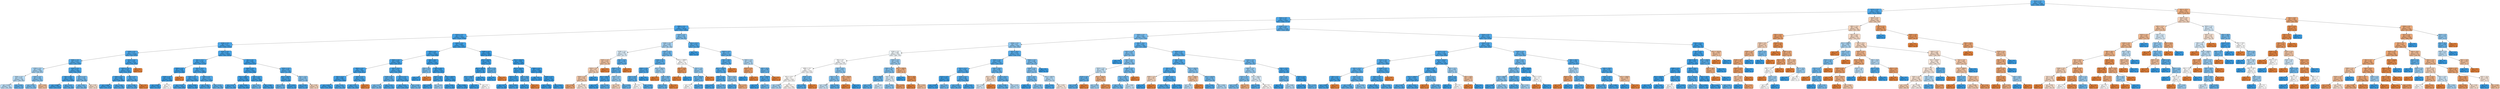 digraph Tree {
node [shape=box, style="filled, rounded", color="black", fontname=helvetica] ;
edge [fontname=helvetica] ;
0 [label="X[12] <= 0.5\ngini = 0.193\nsamples = 54388\nvalue = [5892, 48496]", fillcolor="#51a9e8"] ;
1 [label="X[73] <= 0.5\ngini = 0.165\nsamples = 52877\nvalue = [4783, 48094]", fillcolor="#4da7e8"] ;
0 -> 1 [labeldistance=2.5, labelangle=45, headlabel="True"] ;
2 [label="X[41] <= 0.5\ngini = 0.151\nsamples = 52057\nvalue = [4281, 47776]", fillcolor="#4ba6e7"] ;
1 -> 2 ;
3 [label="X[85] <= 0.5\ngini = 0.114\nsamples = 40348\nvalue = [2457, 37891]", fillcolor="#46a3e7"] ;
2 -> 3 ;
4 [label="X[10] <= 0.5\ngini = 0.111\nsamples = 39954\nvalue = [2358, 37596]", fillcolor="#45a3e7"] ;
3 -> 4 ;
5 [label="X[39] <= 0.5\ngini = 0.13\nsamples = 27257\nvalue = [1902, 25355]", fillcolor="#48a4e7"] ;
4 -> 5 ;
6 [label="X[38] <= 0.5\ngini = 0.172\nsamples = 10308\nvalue = [977, 9331]", fillcolor="#4ea7e8"] ;
5 -> 6 ;
7 [label="X[40] <= 0.5\ngini = 0.213\nsamples = 6143\nvalue = [745, 5398]", fillcolor="#54abe9"] ;
6 -> 7 ;
8 [label="X[30] <= 0.5\ngini = 0.458\nsamples = 1082\nvalue = [385, 697]", fillcolor="#a6d3f3"] ;
7 -> 8 ;
9 [label="X[44] <= 0.5\ngini = 0.475\nsamples = 789\nvalue = [306, 483]", fillcolor="#b6dbf5"] ;
8 -> 9 ;
10 [label="gini = 0.478\nsamples = 761\nvalue = [301, 460]", fillcolor="#bbddf6"] ;
9 -> 10 ;
11 [label="gini = 0.293\nsamples = 28\nvalue = [5, 23]", fillcolor="#64b2eb"] ;
9 -> 11 ;
12 [label="X[54] <= 0.5\ngini = 0.394\nsamples = 293\nvalue = [79, 214]", fillcolor="#82c1ef"] ;
8 -> 12 ;
13 [label="gini = 0.378\nsamples = 281\nvalue = [71, 210]", fillcolor="#7cbeee"] ;
12 -> 13 ;
14 [label="gini = 0.444\nsamples = 12\nvalue = [8, 4]", fillcolor="#f2c09c"] ;
12 -> 14 ;
15 [label="X[43] <= 0.5\ngini = 0.132\nsamples = 5061\nvalue = [360, 4701]", fillcolor="#48a5e7"] ;
7 -> 15 ;
16 [label="X[0] <= 44.5\ngini = 0.109\nsamples = 4669\nvalue = [270, 4399]", fillcolor="#45a3e7"] ;
15 -> 16 ;
17 [label="gini = 0.098\nsamples = 4334\nvalue = [224, 4110]", fillcolor="#44a2e6"] ;
16 -> 17 ;
18 [label="gini = 0.237\nsamples = 335\nvalue = [46, 289]", fillcolor="#59ade9"] ;
16 -> 18 ;
19 [label="X[47] <= 0.5\ngini = 0.354\nsamples = 392\nvalue = [90, 302]", fillcolor="#74baed"] ;
15 -> 19 ;
20 [label="gini = 0.34\nsamples = 378\nvalue = [82, 296]", fillcolor="#70b8ec"] ;
19 -> 20 ;
21 [label="gini = 0.49\nsamples = 14\nvalue = [8, 6]", fillcolor="#f8e0ce"] ;
19 -> 21 ;
22 [label="X[71] <= 0.5\ngini = 0.105\nsamples = 4165\nvalue = [232, 3933]", fillcolor="#45a3e7"] ;
6 -> 22 ;
23 [label="X[47] <= 0.5\ngini = 0.104\nsamples = 4163\nvalue = [230, 3933]", fillcolor="#45a3e7"] ;
22 -> 23 ;
24 [label="X[82] <= 0.5\ngini = 0.096\nsamples = 3862\nvalue = [196, 3666]", fillcolor="#44a2e6"] ;
23 -> 24 ;
25 [label="gini = 0.084\nsamples = 3274\nvalue = [143, 3131]", fillcolor="#42a1e6"] ;
24 -> 25 ;
26 [label="gini = 0.164\nsamples = 588\nvalue = [53, 535]", fillcolor="#4da7e8"] ;
24 -> 26 ;
27 [label="X[8] <= 0.5\ngini = 0.2\nsamples = 301\nvalue = [34, 267]", fillcolor="#52a9e8"] ;
23 -> 27 ;
28 [label="gini = 0.186\nsamples = 298\nvalue = [31, 267]", fillcolor="#50a8e8"] ;
27 -> 28 ;
29 [label="gini = 0.0\nsamples = 3\nvalue = [3, 0]", fillcolor="#e58139"] ;
27 -> 29 ;
30 [label="gini = 0.0\nsamples = 2\nvalue = [2, 0]", fillcolor="#e58139"] ;
22 -> 30 ;
31 [label="X[35] <= 0.5\ngini = 0.103\nsamples = 16949\nvalue = [925, 16024]", fillcolor="#44a3e7"] ;
5 -> 31 ;
32 [label="X[2] <= 17.5\ngini = 0.118\nsamples = 12537\nvalue = [787, 11750]", fillcolor="#46a4e7"] ;
31 -> 32 ;
33 [label="X[24] <= 0.5\ngini = 0.038\nsamples = 875\nvalue = [17, 858]", fillcolor="#3d9fe6"] ;
32 -> 33 ;
34 [label="X[59] <= 0.5\ngini = 0.036\nsamples = 874\nvalue = [16, 858]", fillcolor="#3d9fe5"] ;
33 -> 34 ;
35 [label="gini = 0.034\nsamples = 872\nvalue = [15, 857]", fillcolor="#3c9fe5"] ;
34 -> 35 ;
36 [label="gini = 0.5\nsamples = 2\nvalue = [1, 1]", fillcolor="#ffffff"] ;
34 -> 36 ;
37 [label="gini = 0.0\nsamples = 1\nvalue = [1, 0]", fillcolor="#e58139"] ;
33 -> 37 ;
38 [label="X[2] <= 32.5\ngini = 0.123\nsamples = 11662\nvalue = [770, 10892]", fillcolor="#47a4e7"] ;
32 -> 38 ;
39 [label="X[56] <= 0.5\ngini = 0.116\nsamples = 10387\nvalue = [645, 9742]", fillcolor="#46a3e7"] ;
38 -> 39 ;
40 [label="gini = 0.119\nsamples = 10032\nvalue = [640, 9392]", fillcolor="#46a4e7"] ;
39 -> 40 ;
41 [label="gini = 0.028\nsamples = 355\nvalue = [5, 350]", fillcolor="#3c9ee5"] ;
39 -> 41 ;
42 [label="X[46] <= 0.5\ngini = 0.177\nsamples = 1275\nvalue = [125, 1150]", fillcolor="#4fa8e8"] ;
38 -> 42 ;
43 [label="gini = 0.144\nsamples = 989\nvalue = [77, 912]", fillcolor="#4aa5e7"] ;
42 -> 43 ;
44 [label="gini = 0.279\nsamples = 286\nvalue = [48, 238]", fillcolor="#61b1ea"] ;
42 -> 44 ;
45 [label="X[1] <= 4.5\ngini = 0.061\nsamples = 4412\nvalue = [138, 4274]", fillcolor="#3fa0e6"] ;
31 -> 45 ;
46 [label="X[65] <= 0.5\ngini = 0.057\nsamples = 4294\nvalue = [126, 4168]", fillcolor="#3fa0e6"] ;
45 -> 46 ;
47 [label="X[3] <= 2001.5\ngini = 0.048\nsamples = 3346\nvalue = [83, 3263]", fillcolor="#3e9fe6"] ;
46 -> 47 ;
48 [label="gini = 0.131\nsamples = 213\nvalue = [15, 198]", fillcolor="#48a4e7"] ;
47 -> 48 ;
49 [label="gini = 0.042\nsamples = 3133\nvalue = [68, 3065]", fillcolor="#3d9fe6"] ;
47 -> 49 ;
50 [label="X[0] <= 17.5\ngini = 0.087\nsamples = 948\nvalue = [43, 905]", fillcolor="#42a2e6"] ;
46 -> 50 ;
51 [label="gini = 0.32\nsamples = 15\nvalue = [3, 12]", fillcolor="#6ab6ec"] ;
50 -> 51 ;
52 [label="gini = 0.082\nsamples = 933\nvalue = [40, 893]", fillcolor="#42a1e6"] ;
50 -> 52 ;
53 [label="X[52] <= 0.5\ngini = 0.183\nsamples = 118\nvalue = [12, 106]", fillcolor="#4fa8e8"] ;
45 -> 53 ;
54 [label="X[3] <= 2007.5\ngini = 0.102\nsamples = 93\nvalue = [5, 88]", fillcolor="#44a3e6"] ;
53 -> 54 ;
55 [label="gini = 0.291\nsamples = 17\nvalue = [3, 14]", fillcolor="#63b2eb"] ;
54 -> 55 ;
56 [label="gini = 0.051\nsamples = 76\nvalue = [2, 74]", fillcolor="#3ea0e6"] ;
54 -> 56 ;
57 [label="X[2] <= 32.5\ngini = 0.403\nsamples = 25\nvalue = [7, 18]", fillcolor="#86c3ef"] ;
53 -> 57 ;
58 [label="gini = 0.124\nsamples = 15\nvalue = [1, 14]", fillcolor="#47a4e7"] ;
57 -> 58 ;
59 [label="gini = 0.48\nsamples = 10\nvalue = [6, 4]", fillcolor="#f6d5bd"] ;
57 -> 59 ;
60 [label="X[44] <= 0.5\ngini = 0.069\nsamples = 12697\nvalue = [456, 12241]", fillcolor="#40a1e6"] ;
4 -> 60 ;
61 [label="X[56] <= 0.5\ngini = 0.085\nsamples = 10036\nvalue = [448, 9588]", fillcolor="#42a2e6"] ;
60 -> 61 ;
62 [label="X[65] <= 0.5\ngini = 0.097\nsamples = 8507\nvalue = [435, 8072]", fillcolor="#44a2e6"] ;
61 -> 62 ;
63 [label="X[63] <= 0.5\ngini = 0.08\nsamples = 5857\nvalue = [246, 5611]", fillcolor="#42a1e6"] ;
62 -> 63 ;
64 [label="X[0] <= 51.5\ngini = 0.066\nsamples = 4417\nvalue = [151, 4266]", fillcolor="#40a0e6"] ;
63 -> 64 ;
65 [label="gini = 0.057\nsamples = 4052\nvalue = [120, 3932]", fillcolor="#3fa0e6"] ;
64 -> 65 ;
66 [label="gini = 0.155\nsamples = 365\nvalue = [31, 334]", fillcolor="#4ba6e7"] ;
64 -> 66 ;
67 [label="X[50] <= 0.5\ngini = 0.123\nsamples = 1440\nvalue = [95, 1345]", fillcolor="#47a4e7"] ;
63 -> 67 ;
68 [label="gini = 0.12\nsamples = 1437\nvalue = [92, 1345]", fillcolor="#47a4e7"] ;
67 -> 68 ;
69 [label="gini = 0.0\nsamples = 3\nvalue = [3, 0]", fillcolor="#e58139"] ;
67 -> 69 ;
70 [label="X[0] <= 32.5\ngini = 0.132\nsamples = 2650\nvalue = [189, 2461]", fillcolor="#48a5e7"] ;
62 -> 70 ;
71 [label="X[39] <= 0.5\ngini = 0.245\nsamples = 259\nvalue = [37, 222]", fillcolor="#5aade9"] ;
70 -> 71 ;
72 [label="gini = 0.37\nsamples = 106\nvalue = [26, 80]", fillcolor="#79bded"] ;
71 -> 72 ;
73 [label="gini = 0.133\nsamples = 153\nvalue = [11, 142]", fillcolor="#48a5e7"] ;
71 -> 73 ;
74 [label="X[47] <= 0.5\ngini = 0.119\nsamples = 2391\nvalue = [152, 2239]", fillcolor="#46a4e7"] ;
70 -> 74 ;
75 [label="gini = 0.113\nsamples = 2333\nvalue = [140, 2193]", fillcolor="#46a3e7"] ;
74 -> 75 ;
76 [label="gini = 0.328\nsamples = 58\nvalue = [12, 46]", fillcolor="#6db7ec"] ;
74 -> 76 ;
77 [label="X[0] <= 16.5\ngini = 0.017\nsamples = 1529\nvalue = [13, 1516]", fillcolor="#3b9ee5"] ;
61 -> 77 ;
78 [label="X[0] <= 8.0\ngini = 0.375\nsamples = 4\nvalue = [1, 3]", fillcolor="#7bbeee"] ;
77 -> 78 ;
79 [label="gini = 0.0\nsamples = 3\nvalue = [0, 3]", fillcolor="#399de5"] ;
78 -> 79 ;
80 [label="gini = 0.0\nsamples = 1\nvalue = [1, 0]", fillcolor="#e58139"] ;
78 -> 80 ;
81 [label="X[0] <= 29.5\ngini = 0.016\nsamples = 1525\nvalue = [12, 1513]", fillcolor="#3b9ee5"] ;
77 -> 81 ;
82 [label="X[63] <= 0.5\ngini = 0.094\nsamples = 81\nvalue = [4, 77]", fillcolor="#43a2e6"] ;
81 -> 82 ;
83 [label="gini = 0.052\nsamples = 75\nvalue = [2, 73]", fillcolor="#3ea0e6"] ;
82 -> 83 ;
84 [label="gini = 0.444\nsamples = 6\nvalue = [2, 4]", fillcolor="#9ccef2"] ;
82 -> 84 ;
85 [label="X[3] <= 2003.5\ngini = 0.011\nsamples = 1444\nvalue = [8, 1436]", fillcolor="#3a9ee5"] ;
81 -> 85 ;
86 [label="gini = 0.036\nsamples = 163\nvalue = [3, 160]", fillcolor="#3d9fe5"] ;
85 -> 86 ;
87 [label="gini = 0.008\nsamples = 1281\nvalue = [5, 1276]", fillcolor="#3a9de5"] ;
85 -> 87 ;
88 [label="X[40] <= 0.5\ngini = 0.006\nsamples = 2661\nvalue = [8, 2653]", fillcolor="#3a9de5"] ;
60 -> 88 ;
89 [label="X[3] <= 2017.5\ngini = 0.042\nsamples = 93\nvalue = [2, 91]", fillcolor="#3d9fe6"] ;
88 -> 89 ;
90 [label="X[3] <= 2007.0\ngini = 0.023\nsamples = 87\nvalue = [1, 86]", fillcolor="#3b9ee5"] ;
89 -> 90 ;
91 [label="X[3] <= 2005.5\ngini = 0.142\nsamples = 13\nvalue = [1, 12]", fillcolor="#49a5e7"] ;
90 -> 91 ;
92 [label="gini = 0.0\nsamples = 11\nvalue = [0, 11]", fillcolor="#399de5"] ;
91 -> 92 ;
93 [label="gini = 0.5\nsamples = 2\nvalue = [1, 1]", fillcolor="#ffffff"] ;
91 -> 93 ;
94 [label="gini = 0.0\nsamples = 74\nvalue = [0, 74]", fillcolor="#399de5"] ;
90 -> 94 ;
95 [label="X[52] <= 0.5\ngini = 0.278\nsamples = 6\nvalue = [1, 5]", fillcolor="#61b1ea"] ;
89 -> 95 ;
96 [label="gini = 0.0\nsamples = 5\nvalue = [0, 5]", fillcolor="#399de5"] ;
95 -> 96 ;
97 [label="gini = 0.0\nsamples = 1\nvalue = [1, 0]", fillcolor="#e58139"] ;
95 -> 97 ;
98 [label="X[3] <= 2012.5\ngini = 0.005\nsamples = 2568\nvalue = [6, 2562]", fillcolor="#399de5"] ;
88 -> 98 ;
99 [label="X[3] <= 2011.5\ngini = 0.022\nsamples = 182\nvalue = [2, 180]", fillcolor="#3b9ee5"] ;
98 -> 99 ;
100 [label="X[63] <= 0.5\ngini = 0.011\nsamples = 173\nvalue = [1, 172]", fillcolor="#3a9ee5"] ;
99 -> 100 ;
101 [label="gini = 0.0\nsamples = 140\nvalue = [0, 140]", fillcolor="#399de5"] ;
100 -> 101 ;
102 [label="gini = 0.059\nsamples = 33\nvalue = [1, 32]", fillcolor="#3fa0e6"] ;
100 -> 102 ;
103 [label="X[2] <= 32.5\ngini = 0.198\nsamples = 9\nvalue = [1, 8]", fillcolor="#52a9e8"] ;
99 -> 103 ;
104 [label="gini = 0.0\nsamples = 8\nvalue = [0, 8]", fillcolor="#399de5"] ;
103 -> 104 ;
105 [label="gini = 0.0\nsamples = 1\nvalue = [1, 0]", fillcolor="#e58139"] ;
103 -> 105 ;
106 [label="X[65] <= 0.5\ngini = 0.003\nsamples = 2386\nvalue = [4, 2382]", fillcolor="#399de5"] ;
98 -> 106 ;
107 [label="gini = 0.0\nsamples = 1677\nvalue = [0, 1677]", fillcolor="#399de5"] ;
106 -> 107 ;
108 [label="X[54] <= 0.5\ngini = 0.011\nsamples = 709\nvalue = [4, 705]", fillcolor="#3a9ee5"] ;
106 -> 108 ;
109 [label="gini = 0.004\nsamples = 456\nvalue = [1, 455]", fillcolor="#399de5"] ;
108 -> 109 ;
110 [label="gini = 0.023\nsamples = 253\nvalue = [3, 250]", fillcolor="#3b9ee5"] ;
108 -> 110 ;
111 [label="X[39] <= 0.5\ngini = 0.376\nsamples = 394\nvalue = [99, 295]", fillcolor="#7bbeee"] ;
3 -> 111 ;
112 [label="X[40] <= 0.5\ngini = 0.459\nsamples = 227\nvalue = [81, 146]", fillcolor="#a7d3f3"] ;
111 -> 112 ;
113 [label="X[38] <= 0.5\ngini = 0.496\nsamples = 134\nvalue = [61, 73]", fillcolor="#deeffb"] ;
112 -> 113 ;
114 [label="X[47] <= 0.5\ngini = 0.452\nsamples = 81\nvalue = [53, 28]", fillcolor="#f3c4a2"] ;
113 -> 114 ;
115 [label="X[54] <= 0.5\ngini = 0.47\nsamples = 74\nvalue = [46, 28]", fillcolor="#f5ceb2"] ;
114 -> 115 ;
116 [label="X[42] <= 0.5\ngini = 0.461\nsamples = 72\nvalue = [46, 26]", fillcolor="#f4c8a9"] ;
115 -> 116 ;
117 [label="gini = 0.358\nsamples = 30\nvalue = [23, 7]", fillcolor="#eda775"] ;
116 -> 117 ;
118 [label="gini = 0.495\nsamples = 42\nvalue = [23, 19]", fillcolor="#fae9dd"] ;
116 -> 118 ;
119 [label="gini = 0.0\nsamples = 2\nvalue = [0, 2]", fillcolor="#399de5"] ;
115 -> 119 ;
120 [label="gini = 0.0\nsamples = 7\nvalue = [7, 0]", fillcolor="#e58139"] ;
114 -> 120 ;
121 [label="X[0] <= 72.5\ngini = 0.256\nsamples = 53\nvalue = [8, 45]", fillcolor="#5caeea"] ;
113 -> 121 ;
122 [label="X[65] <= 0.5\ngini = 0.233\nsamples = 52\nvalue = [7, 45]", fillcolor="#58ace9"] ;
121 -> 122 ;
123 [label="X[3] <= 2013.5\ngini = 0.105\nsamples = 36\nvalue = [2, 34]", fillcolor="#45a3e7"] ;
122 -> 123 ;
124 [label="gini = 0.0\nsamples = 22\nvalue = [0, 22]", fillcolor="#399de5"] ;
123 -> 124 ;
125 [label="gini = 0.245\nsamples = 14\nvalue = [2, 12]", fillcolor="#5aade9"] ;
123 -> 125 ;
126 [label="X[42] <= 0.5\ngini = 0.43\nsamples = 16\nvalue = [5, 11]", fillcolor="#93caf1"] ;
122 -> 126 ;
127 [label="gini = 0.48\nsamples = 5\nvalue = [3, 2]", fillcolor="#f6d5bd"] ;
126 -> 127 ;
128 [label="gini = 0.298\nsamples = 11\nvalue = [2, 9]", fillcolor="#65b3eb"] ;
126 -> 128 ;
129 [label="gini = 0.0\nsamples = 1\nvalue = [1, 0]", fillcolor="#e58139"] ;
121 -> 129 ;
130 [label="X[43] <= 0.5\ngini = 0.338\nsamples = 93\nvalue = [20, 73]", fillcolor="#6fb8ec"] ;
112 -> 130 ;
131 [label="X[46] <= 0.5\ngini = 0.236\nsamples = 73\nvalue = [10, 63]", fillcolor="#58ade9"] ;
130 -> 131 ;
132 [label="X[65] <= 0.5\ngini = 0.158\nsamples = 58\nvalue = [5, 53]", fillcolor="#4ca6e7"] ;
131 -> 132 ;
133 [label="X[0] <= 37.0\ngini = 0.239\nsamples = 36\nvalue = [5, 31]", fillcolor="#59ade9"] ;
132 -> 133 ;
134 [label="gini = 0.5\nsamples = 2\nvalue = [1, 1]", fillcolor="#ffffff"] ;
133 -> 134 ;
135 [label="gini = 0.208\nsamples = 34\nvalue = [4, 30]", fillcolor="#53aae8"] ;
133 -> 135 ;
136 [label="gini = 0.0\nsamples = 22\nvalue = [0, 22]", fillcolor="#399de5"] ;
132 -> 136 ;
137 [label="X[3] <= 2003.5\ngini = 0.444\nsamples = 15\nvalue = [5, 10]", fillcolor="#9ccef2"] ;
131 -> 137 ;
138 [label="gini = 0.0\nsamples = 2\nvalue = [2, 0]", fillcolor="#e58139"] ;
137 -> 138 ;
139 [label="X[0] <= 48.0\ngini = 0.355\nsamples = 13\nvalue = [3, 10]", fillcolor="#74baed"] ;
137 -> 139 ;
140 [label="gini = 0.278\nsamples = 12\nvalue = [2, 10]", fillcolor="#61b1ea"] ;
139 -> 140 ;
141 [label="gini = 0.0\nsamples = 1\nvalue = [1, 0]", fillcolor="#e58139"] ;
139 -> 141 ;
142 [label="X[3] <= 2008.0\ngini = 0.5\nsamples = 20\nvalue = [10, 10]", fillcolor="#ffffff"] ;
130 -> 142 ;
143 [label="X[2] <= 32.5\ngini = 0.245\nsamples = 7\nvalue = [6, 1]", fillcolor="#e9965a"] ;
142 -> 143 ;
144 [label="gini = 0.0\nsamples = 6\nvalue = [6, 0]", fillcolor="#e58139"] ;
143 -> 144 ;
145 [label="gini = 0.0\nsamples = 1\nvalue = [0, 1]", fillcolor="#399de5"] ;
143 -> 145 ;
146 [label="X[1] <= 3.0\ngini = 0.426\nsamples = 13\nvalue = [4, 9]", fillcolor="#91c9f1"] ;
142 -> 146 ;
147 [label="X[3] <= 2011.0\ngini = 0.298\nsamples = 11\nvalue = [2, 9]", fillcolor="#65b3eb"] ;
146 -> 147 ;
148 [label="gini = 0.5\nsamples = 2\nvalue = [1, 1]", fillcolor="#ffffff"] ;
147 -> 148 ;
149 [label="gini = 0.198\nsamples = 9\nvalue = [1, 8]", fillcolor="#52a9e8"] ;
147 -> 149 ;
150 [label="gini = 0.0\nsamples = 2\nvalue = [2, 0]", fillcolor="#e58139"] ;
146 -> 150 ;
151 [label="X[2] <= 27.5\ngini = 0.192\nsamples = 167\nvalue = [18, 149]", fillcolor="#51a9e8"] ;
111 -> 151 ;
152 [label="gini = 0.0\nsamples = 55\nvalue = [0, 55]", fillcolor="#399de5"] ;
151 -> 152 ;
153 [label="X[63] <= 0.5\ngini = 0.27\nsamples = 112\nvalue = [18, 94]", fillcolor="#5fb0ea"] ;
151 -> 153 ;
154 [label="X[0] <= 78.0\ngini = 0.219\nsamples = 96\nvalue = [12, 84]", fillcolor="#55abe9"] ;
153 -> 154 ;
155 [label="X[3] <= 2016.5\ngini = 0.205\nsamples = 95\nvalue = [11, 84]", fillcolor="#53aae8"] ;
154 -> 155 ;
156 [label="X[65] <= 0.5\ngini = 0.158\nsamples = 81\nvalue = [7, 74]", fillcolor="#4ca6e7"] ;
155 -> 156 ;
157 [label="gini = 0.071\nsamples = 54\nvalue = [2, 52]", fillcolor="#41a1e6"] ;
156 -> 157 ;
158 [label="gini = 0.302\nsamples = 27\nvalue = [5, 22]", fillcolor="#66b3eb"] ;
156 -> 158 ;
159 [label="X[0] <= 52.0\ngini = 0.408\nsamples = 14\nvalue = [4, 10]", fillcolor="#88c4ef"] ;
155 -> 159 ;
160 [label="gini = 0.18\nsamples = 10\nvalue = [1, 9]", fillcolor="#4fa8e8"] ;
159 -> 160 ;
161 [label="gini = 0.375\nsamples = 4\nvalue = [3, 1]", fillcolor="#eeab7b"] ;
159 -> 161 ;
162 [label="gini = 0.0\nsamples = 1\nvalue = [1, 0]", fillcolor="#e58139"] ;
154 -> 162 ;
163 [label="X[42] <= 0.5\ngini = 0.469\nsamples = 16\nvalue = [6, 10]", fillcolor="#b0d8f5"] ;
153 -> 163 ;
164 [label="X[52] <= 0.5\ngini = 0.32\nsamples = 5\nvalue = [4, 1]", fillcolor="#eca06a"] ;
163 -> 164 ;
165 [label="gini = 0.0\nsamples = 1\nvalue = [0, 1]", fillcolor="#399de5"] ;
164 -> 165 ;
166 [label="gini = 0.0\nsamples = 4\nvalue = [4, 0]", fillcolor="#e58139"] ;
164 -> 166 ;
167 [label="X[0] <= 62.5\ngini = 0.298\nsamples = 11\nvalue = [2, 9]", fillcolor="#65b3eb"] ;
163 -> 167 ;
168 [label="X[3] <= 2009.5\ngini = 0.18\nsamples = 10\nvalue = [1, 9]", fillcolor="#4fa8e8"] ;
167 -> 168 ;
169 [label="gini = 0.0\nsamples = 5\nvalue = [0, 5]", fillcolor="#399de5"] ;
168 -> 169 ;
170 [label="gini = 0.32\nsamples = 5\nvalue = [1, 4]", fillcolor="#6ab6ec"] ;
168 -> 170 ;
171 [label="gini = 0.0\nsamples = 1\nvalue = [1, 0]", fillcolor="#e58139"] ;
167 -> 171 ;
172 [label="X[39] <= 0.5\ngini = 0.263\nsamples = 11709\nvalue = [1824, 9885]", fillcolor="#5eafea"] ;
2 -> 172 ;
173 [label="X[40] <= 0.5\ngini = 0.361\nsamples = 4879\nvalue = [1153, 3726]", fillcolor="#76bbed"] ;
172 -> 173 ;
174 [label="X[38] <= 0.5\ngini = 0.42\nsamples = 2918\nvalue = [876, 2042]", fillcolor="#8ec7f0"] ;
173 -> 174 ;
175 [label="X[30] <= 0.5\ngini = 0.499\nsamples = 1411\nvalue = [682, 729]", fillcolor="#f2f9fd"] ;
174 -> 175 ;
176 [label="X[5] <= 0.5\ngini = 0.5\nsamples = 1330\nvalue = [656, 674]", fillcolor="#fafcfe"] ;
175 -> 176 ;
177 [label="X[80] <= 0.5\ngini = 0.5\nsamples = 1279\nvalue = [641, 638]", fillcolor="#fffefe"] ;
176 -> 177 ;
178 [label="X[2] <= 27.5\ngini = 0.5\nsamples = 1259\nvalue = [637, 622]", fillcolor="#fefcfa"] ;
177 -> 178 ;
179 [label="gini = 0.462\nsamples = 69\nvalue = [25, 44]", fillcolor="#aad5f4"] ;
178 -> 179 ;
180 [label="gini = 0.5\nsamples = 1190\nvalue = [612, 578]", fillcolor="#fef8f4"] ;
178 -> 180 ;
181 [label="X[59] <= 0.5\ngini = 0.32\nsamples = 20\nvalue = [4, 16]", fillcolor="#6ab6ec"] ;
177 -> 181 ;
182 [label="gini = 0.198\nsamples = 18\nvalue = [2, 16]", fillcolor="#52a9e8"] ;
181 -> 182 ;
183 [label="gini = 0.0\nsamples = 2\nvalue = [2, 0]", fillcolor="#e58139"] ;
181 -> 183 ;
184 [label="X[0] <= 63.5\ngini = 0.415\nsamples = 51\nvalue = [15, 36]", fillcolor="#8bc6f0"] ;
176 -> 184 ;
185 [label="X[0] <= 27.5\ngini = 0.38\nsamples = 47\nvalue = [12, 35]", fillcolor="#7dbfee"] ;
184 -> 185 ;
186 [label="gini = 0.488\nsamples = 19\nvalue = [8, 11]", fillcolor="#c9e4f8"] ;
185 -> 186 ;
187 [label="gini = 0.245\nsamples = 28\nvalue = [4, 24]", fillcolor="#5aade9"] ;
185 -> 187 ;
188 [label="X[3] <= 2010.0\ngini = 0.375\nsamples = 4\nvalue = [3, 1]", fillcolor="#eeab7b"] ;
184 -> 188 ;
189 [label="gini = 0.0\nsamples = 3\nvalue = [3, 0]", fillcolor="#e58139"] ;
188 -> 189 ;
190 [label="gini = 0.0\nsamples = 1\nvalue = [0, 1]", fillcolor="#399de5"] ;
188 -> 190 ;
191 [label="X[50] <= 0.5\ngini = 0.436\nsamples = 81\nvalue = [26, 55]", fillcolor="#97cbf1"] ;
175 -> 191 ;
192 [label="X[65] <= 0.5\ngini = 0.382\nsamples = 70\nvalue = [18, 52]", fillcolor="#7ebfee"] ;
191 -> 192 ;
193 [label="X[3] <= 2016.5\ngini = 0.295\nsamples = 50\nvalue = [9, 41]", fillcolor="#64b3eb"] ;
192 -> 193 ;
194 [label="gini = 0.24\nsamples = 43\nvalue = [6, 37]", fillcolor="#59ade9"] ;
193 -> 194 ;
195 [label="gini = 0.49\nsamples = 7\nvalue = [3, 4]", fillcolor="#cee6f8"] ;
193 -> 195 ;
196 [label="X[0] <= 42.5\ngini = 0.495\nsamples = 20\nvalue = [9, 11]", fillcolor="#dbedfa"] ;
192 -> 196 ;
197 [label="gini = 0.408\nsamples = 14\nvalue = [4, 10]", fillcolor="#88c4ef"] ;
196 -> 197 ;
198 [label="gini = 0.278\nsamples = 6\nvalue = [5, 1]", fillcolor="#ea9a61"] ;
196 -> 198 ;
199 [label="X[3] <= 2005.5\ngini = 0.397\nsamples = 11\nvalue = [8, 3]", fillcolor="#efb083"] ;
191 -> 199 ;
200 [label="gini = 0.0\nsamples = 2\nvalue = [0, 2]", fillcolor="#399de5"] ;
199 -> 200 ;
201 [label="X[0] <= 30.0\ngini = 0.198\nsamples = 9\nvalue = [8, 1]", fillcolor="#e89152"] ;
199 -> 201 ;
202 [label="gini = 0.0\nsamples = 6\nvalue = [6, 0]", fillcolor="#e58139"] ;
201 -> 202 ;
203 [label="gini = 0.444\nsamples = 3\nvalue = [2, 1]", fillcolor="#f2c09c"] ;
201 -> 203 ;
204 [label="X[2] <= 32.5\ngini = 0.224\nsamples = 1507\nvalue = [194, 1313]", fillcolor="#56abe9"] ;
174 -> 204 ;
205 [label="X[50] <= 0.5\ngini = 0.205\nsamples = 1359\nvalue = [158, 1201]", fillcolor="#53aae8"] ;
204 -> 205 ;
206 [label="X[2] <= 27.5\ngini = 0.182\nsamples = 1108\nvalue = [112, 996]", fillcolor="#4fa8e8"] ;
205 -> 206 ;
207 [label="X[72] <= 0.5\ngini = 0.033\nsamples = 118\nvalue = [2, 116]", fillcolor="#3c9fe5"] ;
206 -> 207 ;
208 [label="gini = 0.018\nsamples = 113\nvalue = [1, 112]", fillcolor="#3b9ee5"] ;
207 -> 208 ;
209 [label="gini = 0.32\nsamples = 5\nvalue = [1, 4]", fillcolor="#6ab6ec"] ;
207 -> 209 ;
210 [label="X[30] <= 0.5\ngini = 0.198\nsamples = 990\nvalue = [110, 880]", fillcolor="#52a9e8"] ;
206 -> 210 ;
211 [label="gini = 0.225\nsamples = 743\nvalue = [96, 647]", fillcolor="#56ace9"] ;
210 -> 211 ;
212 [label="gini = 0.107\nsamples = 247\nvalue = [14, 233]", fillcolor="#45a3e7"] ;
210 -> 212 ;
213 [label="X[0] <= 19.5\ngini = 0.299\nsamples = 251\nvalue = [46, 205]", fillcolor="#65b3eb"] ;
205 -> 213 ;
214 [label="X[3] <= 2014.0\ngini = 0.486\nsamples = 12\nvalue = [7, 5]", fillcolor="#f8dbc6"] ;
213 -> 214 ;
215 [label="gini = 0.494\nsamples = 9\nvalue = [4, 5]", fillcolor="#d7ebfa"] ;
214 -> 215 ;
216 [label="gini = 0.0\nsamples = 3\nvalue = [3, 0]", fillcolor="#e58139"] ;
214 -> 216 ;
217 [label="X[0] <= 61.5\ngini = 0.273\nsamples = 239\nvalue = [39, 200]", fillcolor="#60b0ea"] ;
213 -> 217 ;
218 [label="gini = 0.248\nsamples = 221\nvalue = [32, 189]", fillcolor="#5baee9"] ;
217 -> 218 ;
219 [label="gini = 0.475\nsamples = 18\nvalue = [7, 11]", fillcolor="#b7dbf6"] ;
217 -> 219 ;
220 [label="X[63] <= 0.5\ngini = 0.368\nsamples = 148\nvalue = [36, 112]", fillcolor="#79bced"] ;
204 -> 220 ;
221 [label="X[64] <= 0.5\ngini = 0.395\nsamples = 133\nvalue = [36, 97]", fillcolor="#82c1ef"] ;
220 -> 221 ;
222 [label="X[0] <= 24.5\ngini = 0.353\nsamples = 96\nvalue = [22, 74]", fillcolor="#74baed"] ;
221 -> 222 ;
223 [label="gini = 0.0\nsamples = 15\nvalue = [0, 15]", fillcolor="#399de5"] ;
222 -> 223 ;
224 [label="gini = 0.396\nsamples = 81\nvalue = [22, 59]", fillcolor="#83c2ef"] ;
222 -> 224 ;
225 [label="X[3] <= 2007.5\ngini = 0.47\nsamples = 37\nvalue = [14, 23]", fillcolor="#b2d9f5"] ;
221 -> 225 ;
226 [label="gini = 0.142\nsamples = 13\nvalue = [1, 12]", fillcolor="#49a5e7"] ;
225 -> 226 ;
227 [label="gini = 0.497\nsamples = 24\nvalue = [13, 11]", fillcolor="#fbece1"] ;
225 -> 227 ;
228 [label="gini = 0.0\nsamples = 15\nvalue = [0, 15]", fillcolor="#399de5"] ;
220 -> 228 ;
229 [label="X[0] <= 35.5\ngini = 0.243\nsamples = 1961\nvalue = [277, 1684]", fillcolor="#5aade9"] ;
173 -> 229 ;
230 [label="X[2] <= 27.5\ngini = 0.367\nsamples = 277\nvalue = [67, 210]", fillcolor="#78bced"] ;
229 -> 230 ;
231 [label="gini = 0.0\nsamples = 22\nvalue = [0, 22]", fillcolor="#399de5"] ;
230 -> 231 ;
232 [label="X[0] <= 21.5\ngini = 0.387\nsamples = 255\nvalue = [67, 188]", fillcolor="#80c0ee"] ;
230 -> 232 ;
233 [label="X[52] <= 0.5\ngini = 0.484\nsamples = 51\nvalue = [21, 30]", fillcolor="#c4e2f7"] ;
232 -> 233 ;
234 [label="X[79] <= 0.5\ngini = 0.285\nsamples = 29\nvalue = [5, 24]", fillcolor="#62b1ea"] ;
233 -> 234 ;
235 [label="gini = 0.245\nsamples = 28\nvalue = [4, 24]", fillcolor="#5aade9"] ;
234 -> 235 ;
236 [label="gini = 0.0\nsamples = 1\nvalue = [1, 0]", fillcolor="#e58139"] ;
234 -> 236 ;
237 [label="X[3] <= 2012.5\ngini = 0.397\nsamples = 22\nvalue = [16, 6]", fillcolor="#efb083"] ;
233 -> 237 ;
238 [label="gini = 0.444\nsamples = 6\nvalue = [2, 4]", fillcolor="#9ccef2"] ;
237 -> 238 ;
239 [label="gini = 0.219\nsamples = 16\nvalue = [14, 2]", fillcolor="#e99355"] ;
237 -> 239 ;
240 [label="X[84] <= 0.5\ngini = 0.349\nsamples = 204\nvalue = [46, 158]", fillcolor="#73baed"] ;
232 -> 240 ;
241 [label="X[3] <= 2017.5\ngini = 0.341\nsamples = 202\nvalue = [44, 158]", fillcolor="#70b8ec"] ;
240 -> 241 ;
242 [label="gini = 0.32\nsamples = 185\nvalue = [37, 148]", fillcolor="#6ab6ec"] ;
241 -> 242 ;
243 [label="gini = 0.484\nsamples = 17\nvalue = [7, 10]", fillcolor="#c4e2f7"] ;
241 -> 243 ;
244 [label="gini = 0.0\nsamples = 2\nvalue = [2, 0]", fillcolor="#e58139"] ;
240 -> 244 ;
245 [label="X[43] <= 0.5\ngini = 0.218\nsamples = 1684\nvalue = [210, 1474]", fillcolor="#55abe9"] ;
229 -> 245 ;
246 [label="X[0] <= 58.5\ngini = 0.191\nsamples = 1381\nvalue = [148, 1233]", fillcolor="#51a9e8"] ;
245 -> 246 ;
247 [label="X[2] <= 4.5\ngini = 0.177\nsamples = 1308\nvalue = [128, 1180]", fillcolor="#4ea8e8"] ;
246 -> 247 ;
248 [label="X[99] <= 0.5\ngini = 0.48\nsamples = 5\nvalue = [3, 2]", fillcolor="#f6d5bd"] ;
247 -> 248 ;
249 [label="gini = 0.0\nsamples = 2\nvalue = [0, 2]", fillcolor="#399de5"] ;
248 -> 249 ;
250 [label="gini = 0.0\nsamples = 3\nvalue = [3, 0]", fillcolor="#e58139"] ;
248 -> 250 ;
251 [label="X[18] <= 0.5\ngini = 0.173\nsamples = 1303\nvalue = [125, 1178]", fillcolor="#4ea7e8"] ;
247 -> 251 ;
252 [label="gini = 0.189\nsamples = 1145\nvalue = [121, 1024]", fillcolor="#50a9e8"] ;
251 -> 252 ;
253 [label="gini = 0.049\nsamples = 158\nvalue = [4, 154]", fillcolor="#3ea0e6"] ;
251 -> 253 ;
254 [label="X[3] <= 2003.5\ngini = 0.398\nsamples = 73\nvalue = [20, 53]", fillcolor="#84c2ef"] ;
246 -> 254 ;
255 [label="X[3] <= 2000.5\ngini = 0.444\nsamples = 9\nvalue = [6, 3]", fillcolor="#f2c09c"] ;
254 -> 255 ;
256 [label="gini = 0.48\nsamples = 5\nvalue = [2, 3]", fillcolor="#bddef6"] ;
255 -> 256 ;
257 [label="gini = 0.0\nsamples = 4\nvalue = [4, 0]", fillcolor="#e58139"] ;
255 -> 257 ;
258 [label="X[3] <= 2014.5\ngini = 0.342\nsamples = 64\nvalue = [14, 50]", fillcolor="#70b8ec"] ;
254 -> 258 ;
259 [label="gini = 0.161\nsamples = 34\nvalue = [3, 31]", fillcolor="#4ca6e8"] ;
258 -> 259 ;
260 [label="gini = 0.464\nsamples = 30\nvalue = [11, 19]", fillcolor="#acd6f4"] ;
258 -> 260 ;
261 [label="X[10] <= 0.5\ngini = 0.326\nsamples = 303\nvalue = [62, 241]", fillcolor="#6cb6ec"] ;
245 -> 261 ;
262 [label="X[65] <= 0.5\ngini = 0.44\nsamples = 165\nvalue = [54, 111]", fillcolor="#99cdf2"] ;
261 -> 262 ;
263 [label="X[55] <= 0.5\ngini = 0.373\nsamples = 101\nvalue = [25, 76]", fillcolor="#7abdee"] ;
262 -> 263 ;
264 [label="gini = 0.351\nsamples = 97\nvalue = [22, 75]", fillcolor="#73baed"] ;
263 -> 264 ;
265 [label="gini = 0.375\nsamples = 4\nvalue = [3, 1]", fillcolor="#eeab7b"] ;
263 -> 265 ;
266 [label="X[3] <= 2001.5\ngini = 0.496\nsamples = 64\nvalue = [29, 35]", fillcolor="#ddeefb"] ;
262 -> 266 ;
267 [label="gini = 0.198\nsamples = 9\nvalue = [1, 8]", fillcolor="#52a9e8"] ;
266 -> 267 ;
268 [label="gini = 0.5\nsamples = 55\nvalue = [28, 27]", fillcolor="#fefaf8"] ;
266 -> 268 ;
269 [label="X[2] <= 27.5\ngini = 0.109\nsamples = 138\nvalue = [8, 130]", fillcolor="#45a3e7"] ;
261 -> 269 ;
270 [label="X[52] <= 0.5\ngini = 0.291\nsamples = 34\nvalue = [6, 28]", fillcolor="#63b2eb"] ;
269 -> 270 ;
271 [label="gini = 0.0\nsamples = 18\nvalue = [0, 18]", fillcolor="#399de5"] ;
270 -> 271 ;
272 [label="gini = 0.469\nsamples = 16\nvalue = [6, 10]", fillcolor="#b0d8f5"] ;
270 -> 272 ;
273 [label="X[50] <= 0.5\ngini = 0.038\nsamples = 104\nvalue = [2, 102]", fillcolor="#3d9fe6"] ;
269 -> 273 ;
274 [label="gini = 0.02\nsamples = 98\nvalue = [1, 97]", fillcolor="#3b9ee5"] ;
273 -> 274 ;
275 [label="gini = 0.278\nsamples = 6\nvalue = [1, 5]", fillcolor="#61b1ea"] ;
273 -> 275 ;
276 [label="X[18] <= 0.5\ngini = 0.177\nsamples = 6830\nvalue = [671, 6159]", fillcolor="#4fa8e8"] ;
172 -> 276 ;
277 [label="X[50] <= 0.5\ngini = 0.189\nsamples = 6092\nvalue = [645, 5447]", fillcolor="#50a9e8"] ;
276 -> 277 ;
278 [label="X[37] <= 0.5\ngini = 0.178\nsamples = 5488\nvalue = [542, 4946]", fillcolor="#4fa8e8"] ;
277 -> 278 ;
279 [label="X[13] <= 0.5\ngini = 0.198\nsamples = 3383\nvalue = [377, 3006]", fillcolor="#52a9e8"] ;
278 -> 279 ;
280 [label="X[2] <= 27.5\ngini = 0.238\nsamples = 1710\nvalue = [236, 1474]", fillcolor="#59ade9"] ;
279 -> 280 ;
281 [label="X[6] <= 0.5\ngini = 0.101\nsamples = 188\nvalue = [10, 178]", fillcolor="#44a3e6"] ;
280 -> 281 ;
282 [label="gini = 0.092\nsamples = 187\nvalue = [9, 178]", fillcolor="#43a2e6"] ;
281 -> 282 ;
283 [label="gini = 0.0\nsamples = 1\nvalue = [1, 0]", fillcolor="#e58139"] ;
281 -> 283 ;
284 [label="X[47] <= 0.5\ngini = 0.253\nsamples = 1522\nvalue = [226, 1296]", fillcolor="#5caeea"] ;
280 -> 284 ;
285 [label="gini = 0.244\nsamples = 1448\nvalue = [206, 1242]", fillcolor="#5aade9"] ;
284 -> 285 ;
286 [label="gini = 0.394\nsamples = 74\nvalue = [20, 54]", fillcolor="#82c1ef"] ;
284 -> 286 ;
287 [label="X[56] <= 0.5\ngini = 0.154\nsamples = 1673\nvalue = [141, 1532]", fillcolor="#4ba6e7"] ;
279 -> 287 ;
288 [label="X[65] <= 0.5\ngini = 0.153\nsamples = 1672\nvalue = [140, 1532]", fillcolor="#4ba6e7"] ;
287 -> 288 ;
289 [label="gini = 0.139\nsamples = 1250\nvalue = [94, 1156]", fillcolor="#49a5e7"] ;
288 -> 289 ;
290 [label="gini = 0.194\nsamples = 422\nvalue = [46, 376]", fillcolor="#51a9e8"] ;
288 -> 290 ;
291 [label="gini = 0.0\nsamples = 1\nvalue = [1, 0]", fillcolor="#e58139"] ;
287 -> 291 ;
292 [label="X[3] <= 2019.5\ngini = 0.144\nsamples = 2105\nvalue = [165, 1940]", fillcolor="#4aa5e7"] ;
278 -> 292 ;
293 [label="X[59] <= 0.5\ngini = 0.141\nsamples = 2090\nvalue = [160, 1930]", fillcolor="#49a5e7"] ;
292 -> 293 ;
294 [label="X[3] <= 2006.5\ngini = 0.135\nsamples = 2024\nvalue = [147, 1877]", fillcolor="#49a5e7"] ;
293 -> 294 ;
295 [label="gini = 0.195\nsamples = 522\nvalue = [57, 465]", fillcolor="#51a9e8"] ;
294 -> 295 ;
296 [label="gini = 0.113\nsamples = 1502\nvalue = [90, 1412]", fillcolor="#46a3e7"] ;
294 -> 296 ;
297 [label="X[2] <= 17.5\ngini = 0.316\nsamples = 66\nvalue = [13, 53]", fillcolor="#6ab5eb"] ;
293 -> 297 ;
298 [label="gini = 0.0\nsamples = 2\nvalue = [2, 0]", fillcolor="#e58139"] ;
297 -> 298 ;
299 [label="gini = 0.285\nsamples = 64\nvalue = [11, 53]", fillcolor="#62b1ea"] ;
297 -> 299 ;
300 [label="X[0] <= 41.5\ngini = 0.444\nsamples = 15\nvalue = [5, 10]", fillcolor="#9ccef2"] ;
292 -> 300 ;
301 [label="X[46] <= 0.5\ngini = 0.198\nsamples = 9\nvalue = [1, 8]", fillcolor="#52a9e8"] ;
300 -> 301 ;
302 [label="gini = 0.0\nsamples = 7\nvalue = [0, 7]", fillcolor="#399de5"] ;
301 -> 302 ;
303 [label="gini = 0.5\nsamples = 2\nvalue = [1, 1]", fillcolor="#ffffff"] ;
301 -> 303 ;
304 [label="X[0] <= 60.0\ngini = 0.444\nsamples = 6\nvalue = [4, 2]", fillcolor="#f2c09c"] ;
300 -> 304 ;
305 [label="gini = 0.0\nsamples = 4\nvalue = [4, 0]", fillcolor="#e58139"] ;
304 -> 305 ;
306 [label="gini = 0.0\nsamples = 2\nvalue = [0, 2]", fillcolor="#399de5"] ;
304 -> 306 ;
307 [label="X[20] <= 0.5\ngini = 0.283\nsamples = 604\nvalue = [103, 501]", fillcolor="#62b1ea"] ;
277 -> 307 ;
308 [label="X[2] <= 32.5\ngini = 0.334\nsamples = 373\nvalue = [79, 294]", fillcolor="#6eb7ec"] ;
307 -> 308 ;
309 [label="X[3] <= 2015.5\ngini = 0.357\nsamples = 336\nvalue = [78, 258]", fillcolor="#75bbed"] ;
308 -> 309 ;
310 [label="X[3] <= 2000.5\ngini = 0.399\nsamples = 229\nvalue = [63, 166]", fillcolor="#84c2ef"] ;
309 -> 310 ;
311 [label="gini = 0.083\nsamples = 23\nvalue = [1, 22]", fillcolor="#42a1e6"] ;
310 -> 311 ;
312 [label="gini = 0.421\nsamples = 206\nvalue = [62, 144]", fillcolor="#8ec7f0"] ;
310 -> 312 ;
313 [label="X[63] <= 0.5\ngini = 0.241\nsamples = 107\nvalue = [15, 92]", fillcolor="#59ade9"] ;
309 -> 313 ;
314 [label="gini = 0.18\nsamples = 90\nvalue = [9, 81]", fillcolor="#4fa8e8"] ;
313 -> 314 ;
315 [label="gini = 0.457\nsamples = 17\nvalue = [6, 11]", fillcolor="#a5d2f3"] ;
313 -> 315 ;
316 [label="X[3] <= 2018.5\ngini = 0.053\nsamples = 37\nvalue = [1, 36]", fillcolor="#3ea0e6"] ;
308 -> 316 ;
317 [label="gini = 0.0\nsamples = 35\nvalue = [0, 35]", fillcolor="#399de5"] ;
316 -> 317 ;
318 [label="X[0] <= 57.0\ngini = 0.5\nsamples = 2\nvalue = [1, 1]", fillcolor="#ffffff"] ;
316 -> 318 ;
319 [label="gini = 0.0\nsamples = 1\nvalue = [1, 0]", fillcolor="#e58139"] ;
318 -> 319 ;
320 [label="gini = 0.0\nsamples = 1\nvalue = [0, 1]", fillcolor="#399de5"] ;
318 -> 320 ;
321 [label="X[0] <= 20.5\ngini = 0.186\nsamples = 231\nvalue = [24, 207]", fillcolor="#50a8e8"] ;
307 -> 321 ;
322 [label="X[3] <= 2003.5\ngini = 0.457\nsamples = 17\nvalue = [6, 11]", fillcolor="#a5d2f3"] ;
321 -> 322 ;
323 [label="X[63] <= 0.5\ngini = 0.32\nsamples = 5\nvalue = [4, 1]", fillcolor="#eca06a"] ;
322 -> 323 ;
324 [label="gini = 0.0\nsamples = 4\nvalue = [4, 0]", fillcolor="#e58139"] ;
323 -> 324 ;
325 [label="gini = 0.0\nsamples = 1\nvalue = [0, 1]", fillcolor="#399de5"] ;
323 -> 325 ;
326 [label="X[3] <= 2017.5\ngini = 0.278\nsamples = 12\nvalue = [2, 10]", fillcolor="#61b1ea"] ;
322 -> 326 ;
327 [label="gini = 0.165\nsamples = 11\nvalue = [1, 10]", fillcolor="#4da7e8"] ;
326 -> 327 ;
328 [label="gini = 0.0\nsamples = 1\nvalue = [1, 0]", fillcolor="#e58139"] ;
326 -> 328 ;
329 [label="X[0] <= 78.0\ngini = 0.154\nsamples = 214\nvalue = [18, 196]", fillcolor="#4ba6e7"] ;
321 -> 329 ;
330 [label="X[42] <= 0.5\ngini = 0.14\nsamples = 211\nvalue = [16, 195]", fillcolor="#49a5e7"] ;
329 -> 330 ;
331 [label="gini = 0.205\nsamples = 95\nvalue = [11, 84]", fillcolor="#53aae8"] ;
330 -> 331 ;
332 [label="gini = 0.082\nsamples = 116\nvalue = [5, 111]", fillcolor="#42a1e6"] ;
330 -> 332 ;
333 [label="X[3] <= 2006.5\ngini = 0.444\nsamples = 3\nvalue = [2, 1]", fillcolor="#f2c09c"] ;
329 -> 333 ;
334 [label="gini = 0.0\nsamples = 1\nvalue = [0, 1]", fillcolor="#399de5"] ;
333 -> 334 ;
335 [label="gini = 0.0\nsamples = 2\nvalue = [2, 0]", fillcolor="#e58139"] ;
333 -> 335 ;
336 [label="X[2] <= 42.5\ngini = 0.068\nsamples = 738\nvalue = [26, 712]", fillcolor="#40a1e6"] ;
276 -> 336 ;
337 [label="X[1] <= 4.5\ngini = 0.063\nsamples = 735\nvalue = [24, 711]", fillcolor="#40a0e6"] ;
336 -> 337 ;
338 [label="X[0] <= 45.5\ngini = 0.057\nsamples = 714\nvalue = [21, 693]", fillcolor="#3fa0e6"] ;
337 -> 338 ;
339 [label="X[46] <= 0.5\ngini = 0.031\nsamples = 441\nvalue = [7, 434]", fillcolor="#3c9fe5"] ;
338 -> 339 ;
340 [label="X[3] <= 2014.5\ngini = 0.016\nsamples = 363\nvalue = [3, 360]", fillcolor="#3b9ee5"] ;
339 -> 340 ;
341 [label="gini = 0.0\nsamples = 217\nvalue = [0, 217]", fillcolor="#399de5"] ;
340 -> 341 ;
342 [label="gini = 0.04\nsamples = 146\nvalue = [3, 143]", fillcolor="#3d9fe6"] ;
340 -> 342 ;
343 [label="X[2] <= 27.5\ngini = 0.097\nsamples = 78\nvalue = [4, 74]", fillcolor="#44a2e6"] ;
339 -> 343 ;
344 [label="gini = 0.5\nsamples = 4\nvalue = [2, 2]", fillcolor="#ffffff"] ;
343 -> 344 ;
345 [label="gini = 0.053\nsamples = 74\nvalue = [2, 72]", fillcolor="#3ea0e6"] ;
343 -> 345 ;
346 [label="X[0] <= 50.5\ngini = 0.097\nsamples = 273\nvalue = [14, 259]", fillcolor="#44a2e6"] ;
338 -> 346 ;
347 [label="X[3] <= 2011.5\ngini = 0.184\nsamples = 78\nvalue = [8, 70]", fillcolor="#50a8e8"] ;
346 -> 347 ;
348 [label="gini = 0.35\nsamples = 31\nvalue = [7, 24]", fillcolor="#73baed"] ;
347 -> 348 ;
349 [label="gini = 0.042\nsamples = 47\nvalue = [1, 46]", fillcolor="#3d9fe6"] ;
347 -> 349 ;
350 [label="X[2] <= 32.5\ngini = 0.06\nsamples = 195\nvalue = [6, 189]", fillcolor="#3fa0e6"] ;
346 -> 350 ;
351 [label="gini = 0.043\nsamples = 182\nvalue = [4, 178]", fillcolor="#3d9fe6"] ;
350 -> 351 ;
352 [label="gini = 0.26\nsamples = 13\nvalue = [2, 11]", fillcolor="#5dafea"] ;
350 -> 352 ;
353 [label="X[3] <= 2004.5\ngini = 0.245\nsamples = 21\nvalue = [3, 18]", fillcolor="#5aade9"] ;
337 -> 353 ;
354 [label="X[0] <= 38.5\ngini = 0.375\nsamples = 4\nvalue = [3, 1]", fillcolor="#eeab7b"] ;
353 -> 354 ;
355 [label="gini = 0.0\nsamples = 3\nvalue = [3, 0]", fillcolor="#e58139"] ;
354 -> 355 ;
356 [label="gini = 0.0\nsamples = 1\nvalue = [0, 1]", fillcolor="#399de5"] ;
354 -> 356 ;
357 [label="gini = 0.0\nsamples = 17\nvalue = [0, 17]", fillcolor="#399de5"] ;
353 -> 357 ;
358 [label="X[3] <= 2014.5\ngini = 0.444\nsamples = 3\nvalue = [2, 1]", fillcolor="#f2c09c"] ;
336 -> 358 ;
359 [label="gini = 0.0\nsamples = 2\nvalue = [2, 0]", fillcolor="#e58139"] ;
358 -> 359 ;
360 [label="gini = 0.0\nsamples = 1\nvalue = [0, 1]", fillcolor="#399de5"] ;
358 -> 360 ;
361 [label="X[63] <= 0.5\ngini = 0.475\nsamples = 820\nvalue = [502, 318]", fillcolor="#f5d1b6"] ;
1 -> 361 ;
362 [label="X[0] <= 17.5\ngini = 0.481\nsamples = 765\nvalue = [457, 308]", fillcolor="#f7d6be"] ;
361 -> 362 ;
363 [label="X[0] <= 12.5\ngini = 0.324\nsamples = 54\nvalue = [43, 11]", fillcolor="#eca16c"] ;
362 -> 363 ;
364 [label="X[46] <= 0.5\ngini = 0.475\nsamples = 18\nvalue = [11, 7]", fillcolor="#f6d1b7"] ;
363 -> 364 ;
365 [label="X[56] <= 0.5\ngini = 0.408\nsamples = 14\nvalue = [10, 4]", fillcolor="#efb388"] ;
364 -> 365 ;
366 [label="X[39] <= 0.5\ngini = 0.355\nsamples = 13\nvalue = [10, 3]", fillcolor="#eda774"] ;
365 -> 366 ;
367 [label="X[41] <= 0.5\ngini = 0.278\nsamples = 12\nvalue = [10, 2]", fillcolor="#ea9a61"] ;
366 -> 367 ;
368 [label="X[2] <= 12.5\ngini = 0.444\nsamples = 6\nvalue = [4, 2]", fillcolor="#f2c09c"] ;
367 -> 368 ;
369 [label="gini = 0.0\nsamples = 1\nvalue = [0, 1]", fillcolor="#399de5"] ;
368 -> 369 ;
370 [label="gini = 0.32\nsamples = 5\nvalue = [4, 1]", fillcolor="#eca06a"] ;
368 -> 370 ;
371 [label="gini = 0.0\nsamples = 6\nvalue = [6, 0]", fillcolor="#e58139"] ;
367 -> 371 ;
372 [label="gini = 0.0\nsamples = 1\nvalue = [0, 1]", fillcolor="#399de5"] ;
366 -> 372 ;
373 [label="gini = 0.0\nsamples = 1\nvalue = [0, 1]", fillcolor="#399de5"] ;
365 -> 373 ;
374 [label="X[39] <= 0.5\ngini = 0.375\nsamples = 4\nvalue = [1, 3]", fillcolor="#7bbeee"] ;
364 -> 374 ;
375 [label="gini = 0.0\nsamples = 3\nvalue = [0, 3]", fillcolor="#399de5"] ;
374 -> 375 ;
376 [label="gini = 0.0\nsamples = 1\nvalue = [1, 0]", fillcolor="#e58139"] ;
374 -> 376 ;
377 [label="X[52] <= 0.5\ngini = 0.198\nsamples = 36\nvalue = [32, 4]", fillcolor="#e89152"] ;
363 -> 377 ;
378 [label="gini = 0.0\nsamples = 20\nvalue = [20, 0]", fillcolor="#e58139"] ;
377 -> 378 ;
379 [label="X[65] <= 0.5\ngini = 0.375\nsamples = 16\nvalue = [12, 4]", fillcolor="#eeab7b"] ;
377 -> 379 ;
380 [label="X[0] <= 14.5\ngini = 0.32\nsamples = 10\nvalue = [8, 2]", fillcolor="#eca06a"] ;
379 -> 380 ;
381 [label="X[0] <= 13.5\ngini = 0.5\nsamples = 4\nvalue = [2, 2]", fillcolor="#ffffff"] ;
380 -> 381 ;
382 [label="gini = 0.0\nsamples = 1\nvalue = [1, 0]", fillcolor="#e58139"] ;
381 -> 382 ;
383 [label="X[41] <= 0.5\ngini = 0.444\nsamples = 3\nvalue = [1, 2]", fillcolor="#9ccef2"] ;
381 -> 383 ;
384 [label="gini = 0.5\nsamples = 2\nvalue = [1, 1]", fillcolor="#ffffff"] ;
383 -> 384 ;
385 [label="gini = 0.0\nsamples = 1\nvalue = [0, 1]", fillcolor="#399de5"] ;
383 -> 385 ;
386 [label="gini = 0.0\nsamples = 6\nvalue = [6, 0]", fillcolor="#e58139"] ;
380 -> 386 ;
387 [label="X[0] <= 15.0\ngini = 0.444\nsamples = 6\nvalue = [4, 2]", fillcolor="#f2c09c"] ;
379 -> 387 ;
388 [label="gini = 0.0\nsamples = 3\nvalue = [3, 0]", fillcolor="#e58139"] ;
387 -> 388 ;
389 [label="X[0] <= 16.5\ngini = 0.444\nsamples = 3\nvalue = [1, 2]", fillcolor="#9ccef2"] ;
387 -> 389 ;
390 [label="gini = 0.0\nsamples = 1\nvalue = [0, 1]", fillcolor="#399de5"] ;
389 -> 390 ;
391 [label="gini = 0.5\nsamples = 2\nvalue = [1, 1]", fillcolor="#ffffff"] ;
389 -> 391 ;
392 [label="X[2] <= 17.5\ngini = 0.486\nsamples = 711\nvalue = [414, 297]", fillcolor="#f8dbc7"] ;
362 -> 392 ;
393 [label="X[3] <= 2008.0\ngini = 0.464\nsamples = 30\nvalue = [11, 19]", fillcolor="#acd6f4"] ;
392 -> 393 ;
394 [label="gini = 0.0\nsamples = 3\nvalue = [3, 0]", fillcolor="#e58139"] ;
393 -> 394 ;
395 [label="X[47] <= 0.5\ngini = 0.417\nsamples = 27\nvalue = [8, 19]", fillcolor="#8cc6f0"] ;
393 -> 395 ;
396 [label="X[55] <= 0.5\ngini = 0.365\nsamples = 25\nvalue = [6, 19]", fillcolor="#78bced"] ;
395 -> 396 ;
397 [label="X[1] <= 1.5\ngini = 0.33\nsamples = 24\nvalue = [5, 19]", fillcolor="#6db7ec"] ;
396 -> 397 ;
398 [label="gini = 0.0\nsamples = 1\nvalue = [1, 0]", fillcolor="#e58139"] ;
397 -> 398 ;
399 [label="X[0] <= 29.5\ngini = 0.287\nsamples = 23\nvalue = [4, 19]", fillcolor="#63b2ea"] ;
397 -> 399 ;
400 [label="gini = 0.0\nsamples = 6\nvalue = [0, 6]", fillcolor="#399de5"] ;
399 -> 400 ;
401 [label="gini = 0.36\nsamples = 17\nvalue = [4, 13]", fillcolor="#76bbed"] ;
399 -> 401 ;
402 [label="gini = 0.0\nsamples = 1\nvalue = [1, 0]", fillcolor="#e58139"] ;
396 -> 402 ;
403 [label="gini = 0.0\nsamples = 2\nvalue = [2, 0]", fillcolor="#e58139"] ;
395 -> 403 ;
404 [label="X[2] <= 27.5\ngini = 0.483\nsamples = 681\nvalue = [403, 278]", fillcolor="#f7d8c2"] ;
392 -> 404 ;
405 [label="X[65] <= 0.5\ngini = 0.411\nsamples = 76\nvalue = [54, 22]", fillcolor="#f0b48a"] ;
404 -> 405 ;
406 [label="X[3] <= 2016.5\ngini = 0.346\nsamples = 63\nvalue = [49, 14]", fillcolor="#eca572"] ;
405 -> 406 ;
407 [label="X[42] <= 0.5\ngini = 0.307\nsamples = 58\nvalue = [47, 11]", fillcolor="#eb9e67"] ;
406 -> 407 ;
408 [label="gini = 0.0\nsamples = 20\nvalue = [20, 0]", fillcolor="#e58139"] ;
407 -> 408 ;
409 [label="X[3] <= 2010.0\ngini = 0.411\nsamples = 38\nvalue = [27, 11]", fillcolor="#f0b48a"] ;
407 -> 409 ;
410 [label="gini = 0.0\nsamples = 8\nvalue = [8, 0]", fillcolor="#e58139"] ;
409 -> 410 ;
411 [label="gini = 0.464\nsamples = 30\nvalue = [19, 11]", fillcolor="#f4caac"] ;
409 -> 411 ;
412 [label="X[42] <= 0.5\ngini = 0.48\nsamples = 5\nvalue = [2, 3]", fillcolor="#bddef6"] ;
406 -> 412 ;
413 [label="gini = 0.0\nsamples = 3\nvalue = [0, 3]", fillcolor="#399de5"] ;
412 -> 413 ;
414 [label="gini = 0.0\nsamples = 2\nvalue = [2, 0]", fillcolor="#e58139"] ;
412 -> 414 ;
415 [label="X[0] <= 42.0\ngini = 0.473\nsamples = 13\nvalue = [5, 8]", fillcolor="#b5daf5"] ;
405 -> 415 ;
416 [label="X[2] <= 22.5\ngini = 0.219\nsamples = 8\nvalue = [1, 7]", fillcolor="#55abe9"] ;
415 -> 416 ;
417 [label="gini = 0.0\nsamples = 1\nvalue = [1, 0]", fillcolor="#e58139"] ;
416 -> 417 ;
418 [label="gini = 0.0\nsamples = 7\nvalue = [0, 7]", fillcolor="#399de5"] ;
416 -> 418 ;
419 [label="X[41] <= 0.5\ngini = 0.32\nsamples = 5\nvalue = [4, 1]", fillcolor="#eca06a"] ;
415 -> 419 ;
420 [label="gini = 0.0\nsamples = 4\nvalue = [4, 0]", fillcolor="#e58139"] ;
419 -> 420 ;
421 [label="gini = 0.0\nsamples = 1\nvalue = [0, 1]", fillcolor="#399de5"] ;
419 -> 421 ;
422 [label="X[41] <= 0.5\ngini = 0.488\nsamples = 605\nvalue = [349, 256]", fillcolor="#f8ddca"] ;
404 -> 422 ;
423 [label="X[3] <= 2018.5\ngini = 0.496\nsamples = 383\nvalue = [208, 175]", fillcolor="#fbebe0"] ;
422 -> 423 ;
424 [label="X[1] <= 3.5\ngini = 0.495\nsamples = 377\nvalue = [207, 170]", fillcolor="#fae8dc"] ;
423 -> 424 ;
425 [label="X[42] <= 0.5\ngini = 0.492\nsamples = 348\nvalue = [196, 152]", fillcolor="#f9e3d3"] ;
424 -> 425 ;
426 [label="gini = 0.471\nsamples = 142\nvalue = [88, 54]", fillcolor="#f5ceb2"] ;
425 -> 426 ;
427 [label="gini = 0.499\nsamples = 206\nvalue = [108, 98]", fillcolor="#fdf3ed"] ;
425 -> 427 ;
428 [label="X[0] <= 40.0\ngini = 0.471\nsamples = 29\nvalue = [11, 18]", fillcolor="#b2d9f5"] ;
424 -> 428 ;
429 [label="gini = 0.198\nsamples = 18\nvalue = [2, 16]", fillcolor="#52a9e8"] ;
428 -> 429 ;
430 [label="gini = 0.298\nsamples = 11\nvalue = [9, 2]", fillcolor="#eb9d65"] ;
428 -> 430 ;
431 [label="X[42] <= 0.5\ngini = 0.278\nsamples = 6\nvalue = [1, 5]", fillcolor="#61b1ea"] ;
423 -> 431 ;
432 [label="gini = 0.0\nsamples = 5\nvalue = [0, 5]", fillcolor="#399de5"] ;
431 -> 432 ;
433 [label="gini = 0.0\nsamples = 1\nvalue = [1, 0]", fillcolor="#e58139"] ;
431 -> 433 ;
434 [label="X[1] <= 5.0\ngini = 0.463\nsamples = 222\nvalue = [141, 81]", fillcolor="#f4c9ab"] ;
422 -> 434 ;
435 [label="X[3] <= 2000.0\ngini = 0.457\nsamples = 218\nvalue = [141, 77]", fillcolor="#f3c6a5"] ;
434 -> 435 ;
436 [label="X[42] <= 0.5\ngini = 0.32\nsamples = 5\nvalue = [1, 4]", fillcolor="#6ab6ec"] ;
435 -> 436 ;
437 [label="gini = 0.0\nsamples = 1\nvalue = [1, 0]", fillcolor="#e58139"] ;
436 -> 437 ;
438 [label="gini = 0.0\nsamples = 4\nvalue = [0, 4]", fillcolor="#399de5"] ;
436 -> 438 ;
439 [label="X[50] <= 0.5\ngini = 0.451\nsamples = 213\nvalue = [140, 73]", fillcolor="#f3c3a0"] ;
435 -> 439 ;
440 [label="gini = 0.466\nsamples = 187\nvalue = [118, 69]", fillcolor="#f4cbad"] ;
439 -> 440 ;
441 [label="gini = 0.26\nsamples = 26\nvalue = [22, 4]", fillcolor="#ea985d"] ;
439 -> 441 ;
442 [label="gini = 0.0\nsamples = 4\nvalue = [0, 4]", fillcolor="#399de5"] ;
434 -> 442 ;
443 [label="X[1] <= 1.5\ngini = 0.298\nsamples = 55\nvalue = [45, 10]", fillcolor="#eb9d65"] ;
361 -> 443 ;
444 [label="gini = 0.0\nsamples = 2\nvalue = [0, 2]", fillcolor="#399de5"] ;
443 -> 444 ;
445 [label="X[42] <= 0.5\ngini = 0.256\nsamples = 53\nvalue = [45, 8]", fillcolor="#ea975c"] ;
443 -> 445 ;
446 [label="gini = 0.0\nsamples = 18\nvalue = [18, 0]", fillcolor="#e58139"] ;
445 -> 446 ;
447 [label="X[0] <= 28.5\ngini = 0.353\nsamples = 35\nvalue = [27, 8]", fillcolor="#eda674"] ;
445 -> 447 ;
448 [label="gini = 0.0\nsamples = 10\nvalue = [10, 0]", fillcolor="#e58139"] ;
447 -> 448 ;
449 [label="X[54] <= 0.5\ngini = 0.435\nsamples = 25\nvalue = [17, 8]", fillcolor="#f1bc96"] ;
447 -> 449 ;
450 [label="X[0] <= 71.5\ngini = 0.386\nsamples = 23\nvalue = [17, 6]", fillcolor="#eead7f"] ;
449 -> 450 ;
451 [label="X[55] <= 0.5\ngini = 0.351\nsamples = 22\nvalue = [17, 5]", fillcolor="#eda673"] ;
450 -> 451 ;
452 [label="X[41] <= 0.5\ngini = 0.266\nsamples = 19\nvalue = [16, 3]", fillcolor="#ea995e"] ;
451 -> 452 ;
453 [label="gini = 0.0\nsamples = 8\nvalue = [8, 0]", fillcolor="#e58139"] ;
452 -> 453 ;
454 [label="gini = 0.397\nsamples = 11\nvalue = [8, 3]", fillcolor="#efb083"] ;
452 -> 454 ;
455 [label="X[0] <= 40.5\ngini = 0.444\nsamples = 3\nvalue = [1, 2]", fillcolor="#9ccef2"] ;
451 -> 455 ;
456 [label="gini = 0.0\nsamples = 2\nvalue = [0, 2]", fillcolor="#399de5"] ;
455 -> 456 ;
457 [label="gini = 0.0\nsamples = 1\nvalue = [1, 0]", fillcolor="#e58139"] ;
455 -> 457 ;
458 [label="gini = 0.0\nsamples = 1\nvalue = [0, 1]", fillcolor="#399de5"] ;
450 -> 458 ;
459 [label="gini = 0.0\nsamples = 2\nvalue = [0, 2]", fillcolor="#399de5"] ;
449 -> 459 ;
460 [label="X[2] <= 27.5\ngini = 0.391\nsamples = 1511\nvalue = [1109, 402]", fillcolor="#eeaf81"] ;
0 -> 460 [labeldistance=2.5, labelangle=-45, headlabel="False"] ;
461 [label="X[52] <= 0.5\ngini = 0.481\nsamples = 263\nvalue = [157, 106]", fillcolor="#f7d6bf"] ;
460 -> 461 ;
462 [label="X[0] <= 57.5\ngini = 0.45\nsamples = 190\nvalue = [125, 65]", fillcolor="#f3c3a0"] ;
461 -> 462 ;
463 [label="X[57] <= 0.5\ngini = 0.425\nsamples = 163\nvalue = [113, 50]", fillcolor="#f1b991"] ;
462 -> 463 ;
464 [label="X[55] <= 0.5\ngini = 0.419\nsamples = 161\nvalue = [113, 48]", fillcolor="#f0b78d"] ;
463 -> 464 ;
465 [label="X[0] <= 40.5\ngini = 0.402\nsamples = 151\nvalue = [109, 42]", fillcolor="#efb285"] ;
464 -> 465 ;
466 [label="X[2] <= 22.5\ngini = 0.435\nsamples = 122\nvalue = [83, 39]", fillcolor="#f1bc96"] ;
465 -> 466 ;
467 [label="X[46] <= 0.5\ngini = 0.472\nsamples = 76\nvalue = [47, 29]", fillcolor="#f5cfb3"] ;
466 -> 467 ;
468 [label="X[1] <= 0.5\ngini = 0.485\nsamples = 70\nvalue = [41, 29]", fillcolor="#f7dac5"] ;
467 -> 468 ;
469 [label="gini = 0.0\nsamples = 3\nvalue = [3, 0]", fillcolor="#e58139"] ;
468 -> 469 ;
470 [label="gini = 0.491\nsamples = 67\nvalue = [38, 29]", fillcolor="#f9e1d0"] ;
468 -> 470 ;
471 [label="gini = 0.0\nsamples = 6\nvalue = [6, 0]", fillcolor="#e58139"] ;
467 -> 471 ;
472 [label="X[46] <= 0.5\ngini = 0.34\nsamples = 46\nvalue = [36, 10]", fillcolor="#eca470"] ;
466 -> 472 ;
473 [label="X[1] <= 1.5\ngini = 0.255\nsamples = 40\nvalue = [34, 6]", fillcolor="#ea975c"] ;
472 -> 473 ;
474 [label="gini = 0.5\nsamples = 6\nvalue = [3, 3]", fillcolor="#ffffff"] ;
473 -> 474 ;
475 [label="gini = 0.161\nsamples = 34\nvalue = [31, 3]", fillcolor="#e88d4c"] ;
473 -> 475 ;
476 [label="X[64] <= 0.5\ngini = 0.444\nsamples = 6\nvalue = [2, 4]", fillcolor="#9ccef2"] ;
472 -> 476 ;
477 [label="gini = 0.32\nsamples = 5\nvalue = [1, 4]", fillcolor="#6ab6ec"] ;
476 -> 477 ;
478 [label="gini = 0.0\nsamples = 1\nvalue = [1, 0]", fillcolor="#e58139"] ;
476 -> 478 ;
479 [label="X[65] <= 0.5\ngini = 0.185\nsamples = 29\nvalue = [26, 3]", fillcolor="#e89050"] ;
465 -> 479 ;
480 [label="X[2] <= 22.5\ngini = 0.091\nsamples = 21\nvalue = [20, 1]", fillcolor="#e68743"] ;
479 -> 480 ;
481 [label="gini = 0.0\nsamples = 17\nvalue = [17, 0]", fillcolor="#e58139"] ;
480 -> 481 ;
482 [label="X[1] <= 1.5\ngini = 0.375\nsamples = 4\nvalue = [3, 1]", fillcolor="#eeab7b"] ;
480 -> 482 ;
483 [label="gini = 0.5\nsamples = 2\nvalue = [1, 1]", fillcolor="#ffffff"] ;
482 -> 483 ;
484 [label="gini = 0.0\nsamples = 2\nvalue = [2, 0]", fillcolor="#e58139"] ;
482 -> 484 ;
485 [label="X[2] <= 22.5\ngini = 0.375\nsamples = 8\nvalue = [6, 2]", fillcolor="#eeab7b"] ;
479 -> 485 ;
486 [label="X[0] <= 44.5\ngini = 0.444\nsamples = 3\nvalue = [1, 2]", fillcolor="#9ccef2"] ;
485 -> 486 ;
487 [label="gini = 0.0\nsamples = 1\nvalue = [1, 0]", fillcolor="#e58139"] ;
486 -> 487 ;
488 [label="gini = 0.0\nsamples = 2\nvalue = [0, 2]", fillcolor="#399de5"] ;
486 -> 488 ;
489 [label="gini = 0.0\nsamples = 5\nvalue = [5, 0]", fillcolor="#e58139"] ;
485 -> 489 ;
490 [label="X[0] <= 40.5\ngini = 0.48\nsamples = 10\nvalue = [4, 6]", fillcolor="#bddef6"] ;
464 -> 490 ;
491 [label="X[63] <= 0.5\ngini = 0.444\nsamples = 6\nvalue = [4, 2]", fillcolor="#f2c09c"] ;
490 -> 491 ;
492 [label="gini = 0.0\nsamples = 4\nvalue = [4, 0]", fillcolor="#e58139"] ;
491 -> 492 ;
493 [label="gini = 0.0\nsamples = 2\nvalue = [0, 2]", fillcolor="#399de5"] ;
491 -> 493 ;
494 [label="gini = 0.0\nsamples = 4\nvalue = [0, 4]", fillcolor="#399de5"] ;
490 -> 494 ;
495 [label="gini = 0.0\nsamples = 2\nvalue = [0, 2]", fillcolor="#399de5"] ;
463 -> 495 ;
496 [label="X[0] <= 71.5\ngini = 0.494\nsamples = 27\nvalue = [12, 15]", fillcolor="#d7ebfa"] ;
462 -> 496 ;
497 [label="X[2] <= 4.0\ngini = 0.432\nsamples = 19\nvalue = [6, 13]", fillcolor="#94caf1"] ;
496 -> 497 ;
498 [label="gini = 0.0\nsamples = 2\nvalue = [2, 0]", fillcolor="#e58139"] ;
497 -> 498 ;
499 [label="X[1] <= 1.5\ngini = 0.36\nsamples = 17\nvalue = [4, 13]", fillcolor="#76bbed"] ;
497 -> 499 ;
500 [label="X[65] <= 0.5\ngini = 0.444\nsamples = 3\nvalue = [2, 1]", fillcolor="#f2c09c"] ;
499 -> 500 ;
501 [label="gini = 0.0\nsamples = 2\nvalue = [2, 0]", fillcolor="#e58139"] ;
500 -> 501 ;
502 [label="gini = 0.0\nsamples = 1\nvalue = [0, 1]", fillcolor="#399de5"] ;
500 -> 502 ;
503 [label="X[40] <= 0.5\ngini = 0.245\nsamples = 14\nvalue = [2, 12]", fillcolor="#5aade9"] ;
499 -> 503 ;
504 [label="gini = 0.0\nsamples = 7\nvalue = [0, 7]", fillcolor="#399de5"] ;
503 -> 504 ;
505 [label="X[42] <= 0.5\ngini = 0.408\nsamples = 7\nvalue = [2, 5]", fillcolor="#88c4ef"] ;
503 -> 505 ;
506 [label="gini = 0.0\nsamples = 3\nvalue = [0, 3]", fillcolor="#399de5"] ;
505 -> 506 ;
507 [label="X[2] <= 12.5\ngini = 0.5\nsamples = 4\nvalue = [2, 2]", fillcolor="#ffffff"] ;
505 -> 507 ;
508 [label="gini = 0.0\nsamples = 1\nvalue = [1, 0]", fillcolor="#e58139"] ;
507 -> 508 ;
509 [label="gini = 0.444\nsamples = 3\nvalue = [1, 2]", fillcolor="#9ccef2"] ;
507 -> 509 ;
510 [label="X[0] <= 85.0\ngini = 0.375\nsamples = 8\nvalue = [6, 2]", fillcolor="#eeab7b"] ;
496 -> 510 ;
511 [label="gini = 0.0\nsamples = 6\nvalue = [6, 0]", fillcolor="#e58139"] ;
510 -> 511 ;
512 [label="gini = 0.0\nsamples = 2\nvalue = [0, 2]", fillcolor="#399de5"] ;
510 -> 512 ;
513 [label="X[41] <= 0.5\ngini = 0.492\nsamples = 73\nvalue = [32, 41]", fillcolor="#d4e9f9"] ;
461 -> 513 ;
514 [label="X[65] <= 0.5\ngini = 0.491\nsamples = 46\nvalue = [26, 20]", fillcolor="#f9e2d1"] ;
513 -> 514 ;
515 [label="X[0] <= 5.5\ngini = 0.494\nsamples = 36\nvalue = [16, 20]", fillcolor="#d7ebfa"] ;
514 -> 515 ;
516 [label="gini = 0.0\nsamples = 3\nvalue = [3, 0]", fillcolor="#e58139"] ;
515 -> 516 ;
517 [label="X[3] <= 2009.5\ngini = 0.478\nsamples = 33\nvalue = [13, 20]", fillcolor="#baddf6"] ;
515 -> 517 ;
518 [label="X[0] <= 39.5\ngini = 0.32\nsamples = 5\nvalue = [4, 1]", fillcolor="#eca06a"] ;
517 -> 518 ;
519 [label="X[0] <= 33.5\ngini = 0.5\nsamples = 2\nvalue = [1, 1]", fillcolor="#ffffff"] ;
518 -> 519 ;
520 [label="gini = 0.0\nsamples = 1\nvalue = [1, 0]", fillcolor="#e58139"] ;
519 -> 520 ;
521 [label="gini = 0.0\nsamples = 1\nvalue = [0, 1]", fillcolor="#399de5"] ;
519 -> 521 ;
522 [label="gini = 0.0\nsamples = 3\nvalue = [3, 0]", fillcolor="#e58139"] ;
518 -> 522 ;
523 [label="X[43] <= 0.5\ngini = 0.436\nsamples = 28\nvalue = [9, 19]", fillcolor="#97cbf1"] ;
517 -> 523 ;
524 [label="X[0] <= 62.5\ngini = 0.393\nsamples = 26\nvalue = [7, 19]", fillcolor="#82c1ef"] ;
523 -> 524 ;
525 [label="X[0] <= 34.0\ngini = 0.365\nsamples = 25\nvalue = [6, 19]", fillcolor="#78bced"] ;
524 -> 525 ;
526 [label="gini = 0.49\nsamples = 7\nvalue = [3, 4]", fillcolor="#cee6f8"] ;
525 -> 526 ;
527 [label="gini = 0.278\nsamples = 18\nvalue = [3, 15]", fillcolor="#61b1ea"] ;
525 -> 527 ;
528 [label="gini = 0.0\nsamples = 1\nvalue = [1, 0]", fillcolor="#e58139"] ;
524 -> 528 ;
529 [label="gini = 0.0\nsamples = 2\nvalue = [2, 0]", fillcolor="#e58139"] ;
523 -> 529 ;
530 [label="gini = 0.0\nsamples = 10\nvalue = [10, 0]", fillcolor="#e58139"] ;
514 -> 530 ;
531 [label="X[0] <= 48.0\ngini = 0.346\nsamples = 27\nvalue = [6, 21]", fillcolor="#72b9ec"] ;
513 -> 531 ;
532 [label="X[42] <= 0.5\ngini = 0.111\nsamples = 17\nvalue = [1, 16]", fillcolor="#45a3e7"] ;
531 -> 532 ;
533 [label="X[0] <= 33.0\ngini = 0.32\nsamples = 5\nvalue = [1, 4]", fillcolor="#6ab6ec"] ;
532 -> 533 ;
534 [label="gini = 0.0\nsamples = 1\nvalue = [1, 0]", fillcolor="#e58139"] ;
533 -> 534 ;
535 [label="gini = 0.0\nsamples = 4\nvalue = [0, 4]", fillcolor="#399de5"] ;
533 -> 535 ;
536 [label="gini = 0.0\nsamples = 12\nvalue = [0, 12]", fillcolor="#399de5"] ;
532 -> 536 ;
537 [label="X[0] <= 54.5\ngini = 0.5\nsamples = 10\nvalue = [5, 5]", fillcolor="#ffffff"] ;
531 -> 537 ;
538 [label="gini = 0.0\nsamples = 3\nvalue = [3, 0]", fillcolor="#e58139"] ;
537 -> 538 ;
539 [label="X[40] <= 0.5\ngini = 0.408\nsamples = 7\nvalue = [2, 5]", fillcolor="#88c4ef"] ;
537 -> 539 ;
540 [label="gini = 0.0\nsamples = 2\nvalue = [0, 2]", fillcolor="#399de5"] ;
539 -> 540 ;
541 [label="X[0] <= 58.0\ngini = 0.48\nsamples = 5\nvalue = [2, 3]", fillcolor="#bddef6"] ;
539 -> 541 ;
542 [label="gini = 0.0\nsamples = 1\nvalue = [0, 1]", fillcolor="#399de5"] ;
541 -> 542 ;
543 [label="X[0] <= 60.5\ngini = 0.5\nsamples = 4\nvalue = [2, 2]", fillcolor="#ffffff"] ;
541 -> 543 ;
544 [label="gini = 0.0\nsamples = 1\nvalue = [1, 0]", fillcolor="#e58139"] ;
543 -> 544 ;
545 [label="X[64] <= 0.5\ngini = 0.444\nsamples = 3\nvalue = [1, 2]", fillcolor="#9ccef2"] ;
543 -> 545 ;
546 [label="gini = 0.0\nsamples = 1\nvalue = [0, 1]", fillcolor="#399de5"] ;
545 -> 546 ;
547 [label="gini = 0.5\nsamples = 2\nvalue = [1, 1]", fillcolor="#ffffff"] ;
545 -> 547 ;
548 [label="X[0] <= 16.5\ngini = 0.362\nsamples = 1248\nvalue = [952, 296]", fillcolor="#eda877"] ;
460 -> 548 ;
549 [label="X[2] <= 37.5\ngini = 0.167\nsamples = 87\nvalue = [79, 8]", fillcolor="#e88e4d"] ;
548 -> 549 ;
550 [label="X[0] <= 9.5\ngini = 0.15\nsamples = 86\nvalue = [79, 7]", fillcolor="#e78c4b"] ;
549 -> 550 ;
551 [label="X[0] <= 5.5\ngini = 0.254\nsamples = 47\nvalue = [40, 7]", fillcolor="#ea975c"] ;
550 -> 551 ;
552 [label="X[54] <= 0.5\ngini = 0.064\nsamples = 30\nvalue = [29, 1]", fillcolor="#e68540"] ;
551 -> 552 ;
553 [label="gini = 0.0\nsamples = 28\nvalue = [28, 0]", fillcolor="#e58139"] ;
552 -> 553 ;
554 [label="X[41] <= 0.5\ngini = 0.5\nsamples = 2\nvalue = [1, 1]", fillcolor="#ffffff"] ;
552 -> 554 ;
555 [label="gini = 0.0\nsamples = 1\nvalue = [0, 1]", fillcolor="#399de5"] ;
554 -> 555 ;
556 [label="gini = 0.0\nsamples = 1\nvalue = [1, 0]", fillcolor="#e58139"] ;
554 -> 556 ;
557 [label="X[52] <= 0.5\ngini = 0.457\nsamples = 17\nvalue = [11, 6]", fillcolor="#f3c6a5"] ;
551 -> 557 ;
558 [label="X[42] <= 0.5\ngini = 0.49\nsamples = 7\nvalue = [3, 4]", fillcolor="#cee6f8"] ;
557 -> 558 ;
559 [label="gini = 0.0\nsamples = 2\nvalue = [2, 0]", fillcolor="#e58139"] ;
558 -> 559 ;
560 [label="X[54] <= 0.5\ngini = 0.32\nsamples = 5\nvalue = [1, 4]", fillcolor="#6ab6ec"] ;
558 -> 560 ;
561 [label="gini = 0.0\nsamples = 3\nvalue = [0, 3]", fillcolor="#399de5"] ;
560 -> 561 ;
562 [label="X[1] <= 1.5\ngini = 0.5\nsamples = 2\nvalue = [1, 1]", fillcolor="#ffffff"] ;
560 -> 562 ;
563 [label="gini = 0.0\nsamples = 1\nvalue = [0, 1]", fillcolor="#399de5"] ;
562 -> 563 ;
564 [label="gini = 0.0\nsamples = 1\nvalue = [1, 0]", fillcolor="#e58139"] ;
562 -> 564 ;
565 [label="X[64] <= 0.5\ngini = 0.32\nsamples = 10\nvalue = [8, 2]", fillcolor="#eca06a"] ;
557 -> 565 ;
566 [label="X[1] <= 3.0\ngini = 0.198\nsamples = 9\nvalue = [8, 1]", fillcolor="#e89152"] ;
565 -> 566 ;
567 [label="gini = 0.0\nsamples = 7\nvalue = [7, 0]", fillcolor="#e58139"] ;
566 -> 567 ;
568 [label="X[0] <= 7.5\ngini = 0.5\nsamples = 2\nvalue = [1, 1]", fillcolor="#ffffff"] ;
566 -> 568 ;
569 [label="gini = 0.0\nsamples = 1\nvalue = [1, 0]", fillcolor="#e58139"] ;
568 -> 569 ;
570 [label="gini = 0.0\nsamples = 1\nvalue = [0, 1]", fillcolor="#399de5"] ;
568 -> 570 ;
571 [label="gini = 0.0\nsamples = 1\nvalue = [0, 1]", fillcolor="#399de5"] ;
565 -> 571 ;
572 [label="gini = 0.0\nsamples = 39\nvalue = [39, 0]", fillcolor="#e58139"] ;
550 -> 572 ;
573 [label="gini = 0.0\nsamples = 1\nvalue = [0, 1]", fillcolor="#399de5"] ;
549 -> 573 ;
574 [label="X[56] <= 0.5\ngini = 0.373\nsamples = 1161\nvalue = [873, 288]", fillcolor="#eeab7a"] ;
548 -> 574 ;
575 [label="X[57] <= 0.5\ngini = 0.368\nsamples = 1148\nvalue = [869, 279]", fillcolor="#eda979"] ;
574 -> 575 ;
576 [label="X[1] <= 2.5\ngini = 0.367\nsamples = 1146\nvalue = [869, 277]", fillcolor="#eda978"] ;
575 -> 576 ;
577 [label="X[47] <= 0.5\ngini = 0.354\nsamples = 993\nvalue = [765, 228]", fillcolor="#eda774"] ;
576 -> 577 ;
578 [label="X[1] <= 1.5\ngini = 0.359\nsamples = 958\nvalue = [733, 225]", fillcolor="#eda876"] ;
577 -> 578 ;
579 [label="X[46] <= 0.5\ngini = 0.453\nsamples = 52\nvalue = [34, 18]", fillcolor="#f3c4a2"] ;
578 -> 579 ;
580 [label="X[54] <= 0.5\ngini = 0.435\nsamples = 50\nvalue = [34, 16]", fillcolor="#f1bc96"] ;
579 -> 580 ;
581 [label="gini = 0.255\nsamples = 20\nvalue = [17, 3]", fillcolor="#ea975c"] ;
580 -> 581 ;
582 [label="gini = 0.491\nsamples = 30\nvalue = [17, 13]", fillcolor="#f9e1d0"] ;
580 -> 582 ;
583 [label="gini = 0.0\nsamples = 2\nvalue = [0, 2]", fillcolor="#399de5"] ;
579 -> 583 ;
584 [label="X[0] <= 87.5\ngini = 0.353\nsamples = 906\nvalue = [699, 207]", fillcolor="#eda674"] ;
578 -> 584 ;
585 [label="X[0] <= 74.5\ngini = 0.351\nsamples = 903\nvalue = [698, 205]", fillcolor="#eda673"] ;
584 -> 585 ;
586 [label="gini = 0.356\nsamples = 876\nvalue = [673, 203]", fillcolor="#eda775"] ;
585 -> 586 ;
587 [label="gini = 0.137\nsamples = 27\nvalue = [25, 2]", fillcolor="#e78b49"] ;
585 -> 587 ;
588 [label="X[46] <= 0.5\ngini = 0.444\nsamples = 3\nvalue = [1, 2]", fillcolor="#9ccef2"] ;
584 -> 588 ;
589 [label="gini = 0.0\nsamples = 2\nvalue = [0, 2]", fillcolor="#399de5"] ;
588 -> 589 ;
590 [label="gini = 0.0\nsamples = 1\nvalue = [1, 0]", fillcolor="#e58139"] ;
588 -> 590 ;
591 [label="X[3] <= 2018.0\ngini = 0.157\nsamples = 35\nvalue = [32, 3]", fillcolor="#e78d4c"] ;
577 -> 591 ;
592 [label="X[0] <= 39.0\ngini = 0.111\nsamples = 34\nvalue = [32, 2]", fillcolor="#e78945"] ;
591 -> 592 ;
593 [label="X[0] <= 28.5\ngini = 0.165\nsamples = 22\nvalue = [20, 2]", fillcolor="#e88e4d"] ;
592 -> 593 ;
594 [label="gini = 0.0\nsamples = 10\nvalue = [10, 0]", fillcolor="#e58139"] ;
593 -> 594 ;
595 [label="gini = 0.278\nsamples = 12\nvalue = [10, 2]", fillcolor="#ea9a61"] ;
593 -> 595 ;
596 [label="gini = 0.0\nsamples = 12\nvalue = [12, 0]", fillcolor="#e58139"] ;
592 -> 596 ;
597 [label="gini = 0.0\nsamples = 1\nvalue = [0, 1]", fillcolor="#399de5"] ;
591 -> 597 ;
598 [label="X[0] <= 20.5\ngini = 0.435\nsamples = 153\nvalue = [104, 49]", fillcolor="#f1bc96"] ;
576 -> 598 ;
599 [label="X[42] <= 0.5\ngini = 0.278\nsamples = 6\nvalue = [1, 5]", fillcolor="#61b1ea"] ;
598 -> 599 ;
600 [label="gini = 0.0\nsamples = 3\nvalue = [0, 3]", fillcolor="#399de5"] ;
599 -> 600 ;
601 [label="X[65] <= 0.5\ngini = 0.444\nsamples = 3\nvalue = [1, 2]", fillcolor="#9ccef2"] ;
599 -> 601 ;
602 [label="gini = 0.0\nsamples = 1\nvalue = [1, 0]", fillcolor="#e58139"] ;
601 -> 602 ;
603 [label="gini = 0.0\nsamples = 2\nvalue = [0, 2]", fillcolor="#399de5"] ;
601 -> 603 ;
604 [label="X[41] <= 0.5\ngini = 0.419\nsamples = 147\nvalue = [103, 44]", fillcolor="#f0b78e"] ;
598 -> 604 ;
605 [label="X[52] <= 0.5\ngini = 0.476\nsamples = 69\nvalue = [42, 27]", fillcolor="#f6d2b8"] ;
604 -> 605 ;
606 [label="X[0] <= 35.5\ngini = 0.393\nsamples = 41\nvalue = [30, 11]", fillcolor="#efaf82"] ;
605 -> 606 ;
607 [label="gini = 0.5\nsamples = 14\nvalue = [7, 7]", fillcolor="#ffffff"] ;
606 -> 607 ;
608 [label="gini = 0.252\nsamples = 27\nvalue = [23, 4]", fillcolor="#ea975b"] ;
606 -> 608 ;
609 [label="X[0] <= 33.0\ngini = 0.49\nsamples = 28\nvalue = [12, 16]", fillcolor="#cee6f8"] ;
605 -> 609 ;
610 [label="gini = 0.0\nsamples = 3\nvalue = [3, 0]", fillcolor="#e58139"] ;
609 -> 610 ;
611 [label="gini = 0.461\nsamples = 25\nvalue = [9, 16]", fillcolor="#a8d4f4"] ;
609 -> 611 ;
612 [label="X[54] <= 0.5\ngini = 0.341\nsamples = 78\nvalue = [61, 17]", fillcolor="#eca470"] ;
604 -> 612 ;
613 [label="X[2] <= 32.5\ngini = 0.294\nsamples = 67\nvalue = [55, 12]", fillcolor="#eb9c64"] ;
612 -> 613 ;
614 [label="gini = 0.255\nsamples = 60\nvalue = [51, 9]", fillcolor="#ea975c"] ;
613 -> 614 ;
615 [label="gini = 0.49\nsamples = 7\nvalue = [4, 3]", fillcolor="#f8e0ce"] ;
613 -> 615 ;
616 [label="X[0] <= 25.0\ngini = 0.496\nsamples = 11\nvalue = [6, 5]", fillcolor="#fbeade"] ;
612 -> 616 ;
617 [label="gini = 0.0\nsamples = 2\nvalue = [0, 2]", fillcolor="#399de5"] ;
616 -> 617 ;
618 [label="gini = 0.444\nsamples = 9\nvalue = [6, 3]", fillcolor="#f2c09c"] ;
616 -> 618 ;
619 [label="gini = 0.0\nsamples = 2\nvalue = [0, 2]", fillcolor="#399de5"] ;
575 -> 619 ;
620 [label="X[63] <= 0.5\ngini = 0.426\nsamples = 13\nvalue = [4, 9]", fillcolor="#91c9f1"] ;
574 -> 620 ;
621 [label="X[0] <= 40.5\ngini = 0.298\nsamples = 11\nvalue = [2, 9]", fillcolor="#65b3eb"] ;
620 -> 621 ;
622 [label="X[65] <= 0.5\ngini = 0.48\nsamples = 5\nvalue = [2, 3]", fillcolor="#bddef6"] ;
621 -> 622 ;
623 [label="gini = 0.0\nsamples = 2\nvalue = [0, 2]", fillcolor="#399de5"] ;
622 -> 623 ;
624 [label="X[0] <= 32.0\ngini = 0.444\nsamples = 3\nvalue = [2, 1]", fillcolor="#f2c09c"] ;
622 -> 624 ;
625 [label="gini = 0.0\nsamples = 1\nvalue = [0, 1]", fillcolor="#399de5"] ;
624 -> 625 ;
626 [label="gini = 0.0\nsamples = 2\nvalue = [2, 0]", fillcolor="#e58139"] ;
624 -> 626 ;
627 [label="gini = 0.0\nsamples = 6\nvalue = [0, 6]", fillcolor="#399de5"] ;
621 -> 627 ;
628 [label="gini = 0.0\nsamples = 2\nvalue = [2, 0]", fillcolor="#e58139"] ;
620 -> 628 ;
}